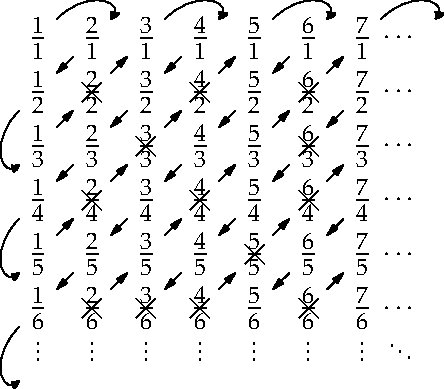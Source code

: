 settings.tex="pdflatex";

texpreamble("\usepackage{amsmath}
\usepackage{amsthm,amssymb}
\usepackage{mathpazo}
\usepackage[svgnames]{xcolor}
%\input{../../preamble}
");
import graph;

size(220);

int m=6;
int n=7;

real ad=0.3;
real sh=0.35;

for(int i=1; i<=m; ++i){
		for(int j=1; j<=n; ++j){
			label("\Large$\frac{" + string(j) + "}{" + string(i) + "}$",(j,-i));
			if(i==1){label("$\vdots$",(j,-m-1+ad));}
			if(i!=1&j!=n&(i+j)%2==1){draw((j+1-sh,1-i-sh)--(j+sh,-i+sh),Arrow);}
			if(i!=1&j!=n&(i+j)%2==0){draw((j+sh,-i+sh)--(j+1-sh,1-i-sh),Arrow);}
			if(j==1&(i+j)%2==0){draw((1-sh,-1-i-sh){dir(SW)}..(1-sh,-2-i-sh){dir(NE)},ArcArrow);}
			if(i==1&j<=n&(i+j)%2==0){draw((j+sh,sh-1){dir(NE)}..(j+1+sh,sh-1){dir(SW)},ArcArrow);}
			}
		label("$\cdots$",(n+1-ad,-i));
		}

label("$\ddots$",(n+1-ad,-m-1+ad));

pair list[]={(2,2)};

label("\LARGE$\times$",(2,-2));

pair array[]={(2,2),(3,3),(4,4),(5,5),(6,6),(2,4),(4,2),(2,6),(6,2),(6,3),(3,6),(6,4),(4,6)};

for(pair k : array) {
label("\LARGE$\times$",(k.x,-k.y));
}